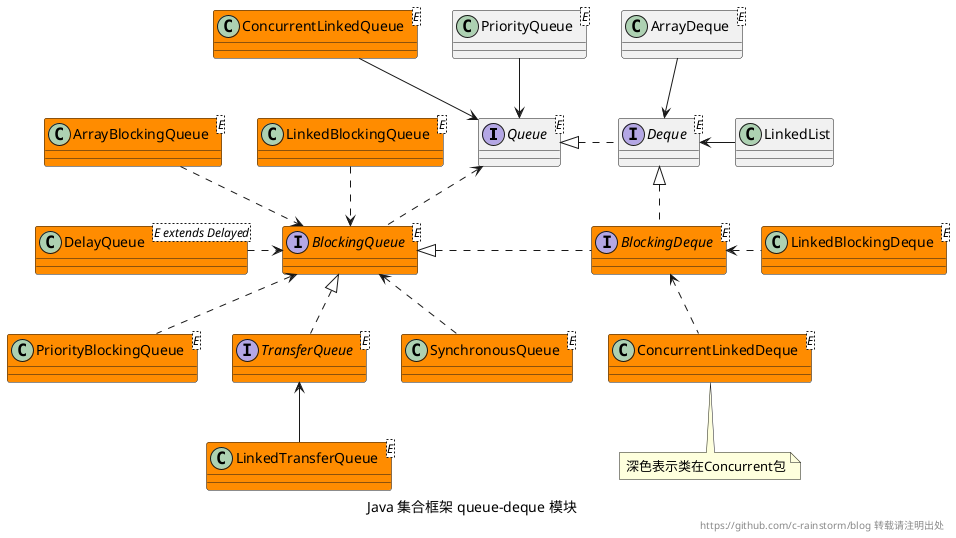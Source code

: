 @startuml java-collection-framework-queue-deque

interface Queue<E>
    class ConcurrentLinkedQueue<E> #Darkorange
    class PriorityQueue<E>
    interface BlockingQueue<E> #Darkorange
        class ArrayBlockingQueue<E> #Darkorange
        class LinkedBlockingQueue<E> #Darkorange
        class DelayQueue<E extends Delayed> #Darkorange
        class SynchronousQueue<E>  #Darkorange
        class PriorityBlockingQueue<E>  #Darkorange
    interface Deque<E>
        class ArrayDeque<E>
        interface BlockingDeque<E> #Darkorange
            class LinkedBlockingDeque<E> #Darkorange
            class ConcurrentLinkedDeque<E> #Darkorange
    interface TransferQueue<E> #Darkorange
        class LinkedTransferQueue<E> #Darkorange

Queue <|. Deque
Deque <- LinkedList

ConcurrentLinkedQueue --> Queue
PriorityQueue --> Queue

Queue <.. BlockingQueue
ArrayBlockingQueue ..> BlockingQueue

LinkedBlockingQueue ..> BlockingQueue

DelayQueue .> BlockingQueue

BlockingQueue <.. SynchronousQueue

BlockingQueue <.. PriorityBlockingQueue

ArrayDeque --> Deque

Deque <|.. BlockingDeque
BlockingQueue <|. BlockingDeque

BlockingDeque <. LinkedBlockingDeque

BlockingDeque <.. ConcurrentLinkedDeque

BlockingQueue <|.. TransferQueue
TransferQueue <-- LinkedTransferQueue


note bottom of ConcurrentLinkedDeque
 深色表示类在Concurrent包
end note

caption Java 集合框架 queue-deque 模块

right footer https://github.com/c-rainstorm/blog 转载请注明出处

@enduml
